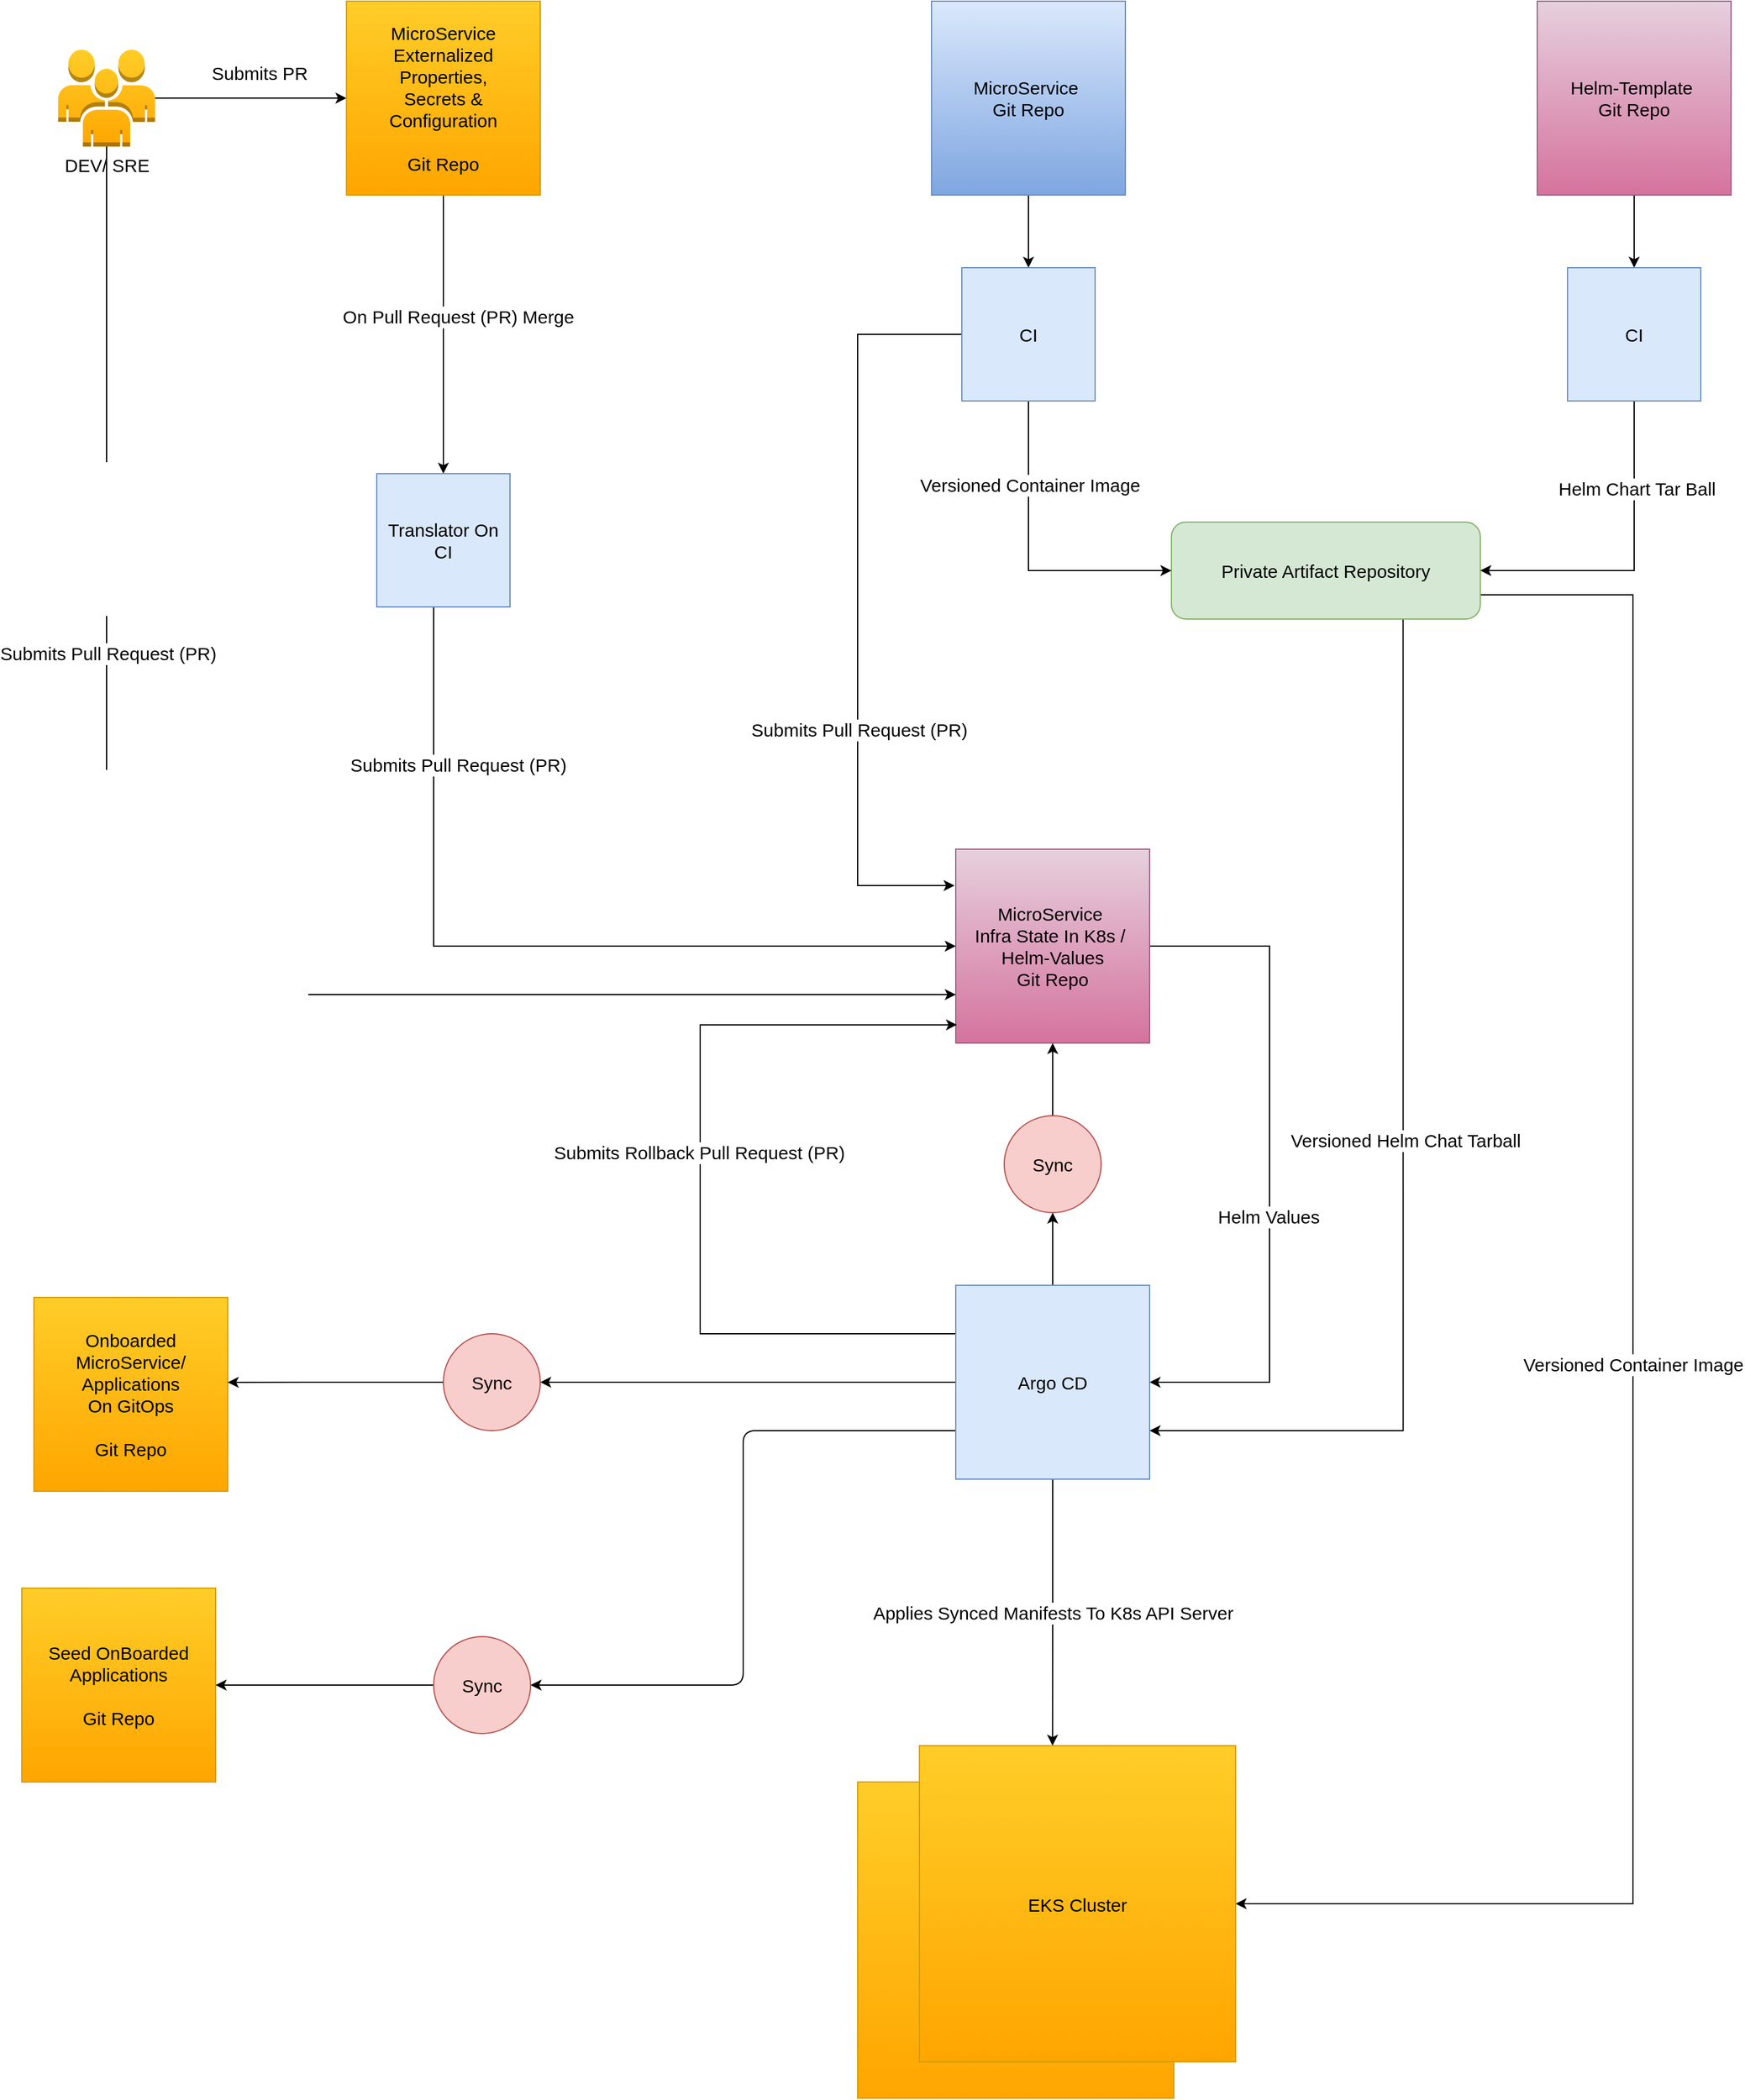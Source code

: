 <mxfile version="20.1.1" type="device"><diagram id="ZC-RyQZfIVZQ8xMExpCn" name="Page-1"><mxGraphModel dx="2148" dy="680" grid="1" gridSize="10" guides="1" tooltips="1" connect="1" arrows="1" fold="1" page="1" pageScale="1" pageWidth="850" pageHeight="1100" math="0" shadow="0"><root><mxCell id="0"/><mxCell id="1" parent="0"/><mxCell id="oPkyM3TKY4SeaqmemGLT-7" style="edgeStyle=orthogonalEdgeStyle;rounded=0;orthogonalLoop=1;jettySize=auto;html=1;entryX=0.5;entryY=0;entryDx=0;entryDy=0;" parent="1" source="yRCx3mAWIssD0zyJIAbO-1" target="oPkyM3TKY4SeaqmemGLT-4" edge="1"><mxGeometry relative="1" as="geometry"/></mxCell><mxCell id="oPkyM3TKY4SeaqmemGLT-17" style="edgeStyle=orthogonalEdgeStyle;rounded=0;orthogonalLoop=1;jettySize=auto;html=1;fontSize=15;exitX=0;exitY=0.5;exitDx=0;exitDy=0;" parent="1" edge="1" source="oPkyM3TKY4SeaqmemGLT-4"><mxGeometry relative="1" as="geometry"><mxPoint x="-20" y="200" as="sourcePoint"/><mxPoint x="30" y="850" as="targetPoint"/><Array as="points"><mxPoint x="-50" y="395"/><mxPoint x="-50" y="850"/></Array></mxGeometry></mxCell><mxCell id="oPkyM3TKY4SeaqmemGLT-18" value="Submits Pull Request (PR)" style="edgeLabel;html=1;align=center;verticalAlign=middle;resizable=0;points=[];fontSize=15;" parent="oPkyM3TKY4SeaqmemGLT-17" vertex="1" connectable="0"><mxGeometry x="0.326" y="1" relative="1" as="geometry"><mxPoint as="offset"/></mxGeometry></mxCell><mxCell id="yRCx3mAWIssD0zyJIAbO-1" value="&lt;font style=&quot;font-size: 15px;&quot;&gt;MicroService&amp;nbsp;&lt;br&gt;Git Repo&lt;/font&gt;" style="whiteSpace=wrap;html=1;aspect=fixed;fillColor=#dae8fc;strokeColor=#6c8ebf;gradientColor=#7ea6e0;" parent="1" vertex="1"><mxGeometry x="11" y="120" width="160" height="160" as="geometry"/></mxCell><mxCell id="oPkyM3TKY4SeaqmemGLT-9" style="edgeStyle=orthogonalEdgeStyle;rounded=0;orthogonalLoop=1;jettySize=auto;html=1;entryX=0.5;entryY=0;entryDx=0;entryDy=0;" parent="1" source="oPkyM3TKY4SeaqmemGLT-2" edge="1"><mxGeometry relative="1" as="geometry"><mxPoint x="591" y="340" as="targetPoint"/></mxGeometry></mxCell><mxCell id="oPkyM3TKY4SeaqmemGLT-2" value="&lt;font style=&quot;font-size: 15px;&quot;&gt;Helm-Template&amp;nbsp;&lt;br&gt;Git Repo&lt;/font&gt;" style="whiteSpace=wrap;html=1;aspect=fixed;fillColor=#e6d0de;strokeColor=#996185;gradientColor=#d5739d;" parent="1" vertex="1"><mxGeometry x="511" y="120" width="160" height="160" as="geometry"/></mxCell><mxCell id="oPkyM3TKY4SeaqmemGLT-45" style="edgeStyle=orthogonalEdgeStyle;rounded=0;orthogonalLoop=1;jettySize=auto;html=1;exitX=0.75;exitY=1;exitDx=0;exitDy=0;entryX=1;entryY=0.75;entryDx=0;entryDy=0;fontSize=15;" parent="1" source="oPkyM3TKY4SeaqmemGLT-3" target="oPkyM3TKY4SeaqmemGLT-25" edge="1"><mxGeometry relative="1" as="geometry"/></mxCell><mxCell id="oPkyM3TKY4SeaqmemGLT-48" value="Versioned Helm Chat Tarball" style="edgeLabel;html=1;align=center;verticalAlign=middle;resizable=0;points=[];fontSize=15;" parent="oPkyM3TKY4SeaqmemGLT-45" vertex="1" connectable="0"><mxGeometry x="0.119" y="1" relative="1" as="geometry"><mxPoint y="-62" as="offset"/></mxGeometry></mxCell><mxCell id="oPkyM3TKY4SeaqmemGLT-49" style="edgeStyle=orthogonalEdgeStyle;rounded=0;orthogonalLoop=1;jettySize=auto;html=1;exitX=1;exitY=0.75;exitDx=0;exitDy=0;entryX=1;entryY=0.5;entryDx=0;entryDy=0;fontSize=15;" parent="1" source="oPkyM3TKY4SeaqmemGLT-3" target="oPkyM3TKY4SeaqmemGLT-42" edge="1"><mxGeometry relative="1" as="geometry"><Array as="points"><mxPoint x="590" y="610"/><mxPoint x="590" y="1691"/></Array></mxGeometry></mxCell><mxCell id="oPkyM3TKY4SeaqmemGLT-50" value="Versioned Container Image" style="edgeLabel;html=1;align=center;verticalAlign=middle;resizable=0;points=[];fontSize=15;" parent="oPkyM3TKY4SeaqmemGLT-49" vertex="1" connectable="0"><mxGeometry x="-0.009" relative="1" as="geometry"><mxPoint as="offset"/></mxGeometry></mxCell><mxCell id="oPkyM3TKY4SeaqmemGLT-3" value="&lt;font style=&quot;font-size: 15px;&quot;&gt;Private Artifact Repository&lt;/font&gt;" style="rounded=1;whiteSpace=wrap;html=1;fillColor=#d5e8d4;strokeColor=#82b366;" parent="1" vertex="1"><mxGeometry x="209" y="550" width="255" height="80" as="geometry"/></mxCell><mxCell id="oPkyM3TKY4SeaqmemGLT-10" style="edgeStyle=orthogonalEdgeStyle;rounded=0;orthogonalLoop=1;jettySize=auto;html=1;exitX=0.5;exitY=1;exitDx=0;exitDy=0;entryX=0;entryY=0.5;entryDx=0;entryDy=0;" parent="1" source="oPkyM3TKY4SeaqmemGLT-4" target="oPkyM3TKY4SeaqmemGLT-3" edge="1"><mxGeometry relative="1" as="geometry"/></mxCell><mxCell id="oPkyM3TKY4SeaqmemGLT-14" value="&lt;font style=&quot;font-size: 15px;&quot;&gt;Versioned Container Image&lt;/font&gt;" style="edgeLabel;html=1;align=center;verticalAlign=middle;resizable=0;points=[];" parent="oPkyM3TKY4SeaqmemGLT-10" vertex="1" connectable="0"><mxGeometry x="-0.465" y="1" relative="1" as="geometry"><mxPoint as="offset"/></mxGeometry></mxCell><mxCell id="oPkyM3TKY4SeaqmemGLT-4" value="&lt;font style=&quot;font-size: 15px;&quot;&gt;CI&lt;/font&gt;" style="whiteSpace=wrap;html=1;aspect=fixed;fillColor=#dae8fc;strokeColor=#6c8ebf;" parent="1" vertex="1"><mxGeometry x="36" y="340" width="110" height="110" as="geometry"/></mxCell><mxCell id="oPkyM3TKY4SeaqmemGLT-11" style="edgeStyle=orthogonalEdgeStyle;rounded=0;orthogonalLoop=1;jettySize=auto;html=1;entryX=1;entryY=0.5;entryDx=0;entryDy=0;exitX=0.5;exitY=1;exitDx=0;exitDy=0;" parent="1" source="oPkyM3TKY4SeaqmemGLT-13" target="oPkyM3TKY4SeaqmemGLT-3" edge="1"><mxGeometry relative="1" as="geometry"><mxPoint x="591" y="450" as="sourcePoint"/></mxGeometry></mxCell><mxCell id="oPkyM3TKY4SeaqmemGLT-15" value="&lt;font style=&quot;font-size: 15px;&quot;&gt;Helm Chart Tar Ball&lt;/font&gt;" style="edgeLabel;html=1;align=center;verticalAlign=middle;resizable=0;points=[];" parent="oPkyM3TKY4SeaqmemGLT-11" vertex="1" connectable="0"><mxGeometry x="-0.461" y="2" relative="1" as="geometry"><mxPoint as="offset"/></mxGeometry></mxCell><mxCell id="oPkyM3TKY4SeaqmemGLT-13" value="&lt;font style=&quot;font-size: 15px;&quot;&gt;CI&lt;/font&gt;" style="whiteSpace=wrap;html=1;aspect=fixed;fillColor=#dae8fc;strokeColor=#6c8ebf;" parent="1" vertex="1"><mxGeometry x="536" y="340" width="110" height="110" as="geometry"/></mxCell><mxCell id="oPkyM3TKY4SeaqmemGLT-44" style="edgeStyle=orthogonalEdgeStyle;rounded=0;orthogonalLoop=1;jettySize=auto;html=1;fontSize=15;entryX=1;entryY=0.5;entryDx=0;entryDy=0;" parent="1" source="oPkyM3TKY4SeaqmemGLT-16" target="oPkyM3TKY4SeaqmemGLT-25" edge="1"><mxGeometry relative="1" as="geometry"><mxPoint x="210" y="1230" as="targetPoint"/><Array as="points"><mxPoint x="290" y="900"/><mxPoint x="290" y="1260"/></Array></mxGeometry></mxCell><mxCell id="oPkyM3TKY4SeaqmemGLT-46" value="Helm Values" style="edgeLabel;html=1;align=center;verticalAlign=middle;resizable=0;points=[];fontSize=15;" parent="oPkyM3TKY4SeaqmemGLT-44" vertex="1" connectable="0"><mxGeometry x="0.154" y="-1" relative="1" as="geometry"><mxPoint as="offset"/></mxGeometry></mxCell><mxCell id="oPkyM3TKY4SeaqmemGLT-16" value="&lt;font style=&quot;font-size: 15px;&quot;&gt;MicroService&amp;nbsp;&lt;br&gt;Infra State In K8s /&amp;nbsp;&lt;br&gt;Helm-Values&lt;br&gt;Git Repo&lt;br&gt;&lt;/font&gt;" style="whiteSpace=wrap;html=1;aspect=fixed;fillColor=#e6d0de;strokeColor=#996185;gradientColor=#d5739d;" parent="1" vertex="1"><mxGeometry x="31" y="820" width="160" height="160" as="geometry"/></mxCell><mxCell id="oPkyM3TKY4SeaqmemGLT-27" style="edgeStyle=orthogonalEdgeStyle;rounded=0;orthogonalLoop=1;jettySize=auto;html=1;exitX=0.5;exitY=0;exitDx=0;exitDy=0;entryX=0.5;entryY=1;entryDx=0;entryDy=0;fontSize=15;" parent="1" source="oPkyM3TKY4SeaqmemGLT-25" target="oPkyM3TKY4SeaqmemGLT-26" edge="1"><mxGeometry relative="1" as="geometry"/></mxCell><mxCell id="oPkyM3TKY4SeaqmemGLT-43" value="Applies Synced Manifests To K8s API Server" style="edgeStyle=orthogonalEdgeStyle;rounded=0;orthogonalLoop=1;jettySize=auto;html=1;exitX=0.5;exitY=1;exitDx=0;exitDy=0;entryX=0.421;entryY=0;entryDx=0;entryDy=0;entryPerimeter=0;fontSize=15;" parent="1" source="oPkyM3TKY4SeaqmemGLT-25" target="oPkyM3TKY4SeaqmemGLT-42" edge="1"><mxGeometry relative="1" as="geometry"/></mxCell><mxCell id="oPkyM3TKY4SeaqmemGLT-51" style="edgeStyle=orthogonalEdgeStyle;rounded=0;orthogonalLoop=1;jettySize=auto;html=1;exitX=0;exitY=0.25;exitDx=0;exitDy=0;fontSize=15;entryX=0.006;entryY=0.906;entryDx=0;entryDy=0;entryPerimeter=0;" parent="1" source="oPkyM3TKY4SeaqmemGLT-25" target="oPkyM3TKY4SeaqmemGLT-16" edge="1"><mxGeometry relative="1" as="geometry"><mxPoint x="-10" y="1000" as="targetPoint"/><Array as="points"><mxPoint x="-180" y="1220"/><mxPoint x="-180" y="965"/></Array></mxGeometry></mxCell><mxCell id="oPkyM3TKY4SeaqmemGLT-52" value="Submits Rollback Pull Request (PR)&amp;nbsp;" style="edgeLabel;html=1;align=center;verticalAlign=middle;resizable=0;points=[];fontSize=15;" parent="oPkyM3TKY4SeaqmemGLT-51" vertex="1" connectable="0"><mxGeometry x="0.067" y="-1" relative="1" as="geometry"><mxPoint as="offset"/></mxGeometry></mxCell><mxCell id="oPkyM3TKY4SeaqmemGLT-56" style="edgeStyle=orthogonalEdgeStyle;rounded=1;orthogonalLoop=1;jettySize=auto;html=1;exitX=0;exitY=0.5;exitDx=0;exitDy=0;entryX=1;entryY=0.5;entryDx=0;entryDy=0;fontSize=15;fontColor=#FF9933;" parent="1" source="oPkyM3TKY4SeaqmemGLT-25" target="oPkyM3TKY4SeaqmemGLT-55" edge="1"><mxGeometry relative="1" as="geometry"/></mxCell><mxCell id="oPkyM3TKY4SeaqmemGLT-59" style="edgeStyle=orthogonalEdgeStyle;rounded=1;orthogonalLoop=1;jettySize=auto;html=1;exitX=0;exitY=0.75;exitDx=0;exitDy=0;entryX=1;entryY=0.5;entryDx=0;entryDy=0;fontSize=15;fontColor=#FF9933;" parent="1" source="oPkyM3TKY4SeaqmemGLT-25" target="oPkyM3TKY4SeaqmemGLT-58" edge="1"><mxGeometry relative="1" as="geometry"/></mxCell><mxCell id="oPkyM3TKY4SeaqmemGLT-25" value="&lt;font style=&quot;font-size: 15px;&quot;&gt;Argo CD&lt;br&gt;&lt;/font&gt;" style="whiteSpace=wrap;html=1;aspect=fixed;fillColor=#dae8fc;strokeColor=#6c8ebf;" parent="1" vertex="1"><mxGeometry x="31" y="1180" width="160" height="160" as="geometry"/></mxCell><mxCell id="oPkyM3TKY4SeaqmemGLT-29" style="edgeStyle=orthogonalEdgeStyle;rounded=0;orthogonalLoop=1;jettySize=auto;html=1;entryX=0.5;entryY=1;entryDx=0;entryDy=0;fontSize=15;" parent="1" source="oPkyM3TKY4SeaqmemGLT-26" target="oPkyM3TKY4SeaqmemGLT-16" edge="1"><mxGeometry relative="1" as="geometry"/></mxCell><mxCell id="oPkyM3TKY4SeaqmemGLT-26" value="Sync" style="ellipse;whiteSpace=wrap;html=1;aspect=fixed;fontSize=15;fillColor=#f8cecc;strokeColor=#b85450;" parent="1" vertex="1"><mxGeometry x="71" y="1040" width="80" height="80" as="geometry"/></mxCell><mxCell id="oPkyM3TKY4SeaqmemGLT-39" style="edgeStyle=orthogonalEdgeStyle;rounded=0;orthogonalLoop=1;jettySize=auto;html=1;fontSize=15;entryX=0;entryY=0.75;entryDx=0;entryDy=0;" parent="1" source="oPkyM3TKY4SeaqmemGLT-33" target="oPkyM3TKY4SeaqmemGLT-16" edge="1"><mxGeometry relative="1" as="geometry"><mxPoint x="-40" y="964" as="targetPoint"/><Array as="points"><mxPoint x="-670" y="940"/></Array></mxGeometry></mxCell><mxCell id="oPkyM3TKY4SeaqmemGLT-40" value="Submits Pull Request (PR)" style="edgeLabel;html=1;align=center;verticalAlign=middle;resizable=0;points=[];fontSize=15;" parent="oPkyM3TKY4SeaqmemGLT-39" vertex="1" connectable="0"><mxGeometry x="-0.404" y="1" relative="1" as="geometry"><mxPoint as="offset"/></mxGeometry></mxCell><mxCell id="qs6j4Zq7VcqcwvuDKoyh-7" style="edgeStyle=orthogonalEdgeStyle;rounded=0;orthogonalLoop=1;jettySize=auto;html=1;entryX=0;entryY=0.5;entryDx=0;entryDy=0;" edge="1" parent="1" source="oPkyM3TKY4SeaqmemGLT-33" target="oPkyM3TKY4SeaqmemGLT-35"><mxGeometry relative="1" as="geometry"/></mxCell><mxCell id="oPkyM3TKY4SeaqmemGLT-33" value="DEV/ SRE" style="outlineConnect=0;dashed=0;verticalLabelPosition=bottom;verticalAlign=top;align=center;html=1;shape=mxgraph.aws3.users;fillColor=#ffcd28;fontSize=15;strokeColor=#d79b00;gradientColor=#ffa500;" parent="1" vertex="1"><mxGeometry x="-710" y="160" width="80" height="80" as="geometry"/></mxCell><mxCell id="qs6j4Zq7VcqcwvuDKoyh-5" style="edgeStyle=orthogonalEdgeStyle;rounded=0;orthogonalLoop=1;jettySize=auto;html=1;entryX=0.5;entryY=0;entryDx=0;entryDy=0;" edge="1" parent="1" source="oPkyM3TKY4SeaqmemGLT-35" target="qs6j4Zq7VcqcwvuDKoyh-1"><mxGeometry relative="1" as="geometry"/></mxCell><mxCell id="oPkyM3TKY4SeaqmemGLT-35" value="&lt;div&gt;&lt;span style=&quot;font-size: 15px;&quot;&gt;MicroService Externalized Properties,&lt;/span&gt;&lt;/div&gt;&lt;div&gt;&lt;span style=&quot;font-size: 15px;&quot;&gt;Secrets &amp;amp;&lt;/span&gt;&lt;/div&gt;&lt;div&gt;&lt;span style=&quot;font-size: 15px;&quot;&gt;Configuration&lt;/span&gt;&lt;/div&gt;&lt;div&gt;&lt;span style=&quot;font-size: 15px;&quot;&gt;&lt;br&gt;&lt;/span&gt;&lt;/div&gt;&lt;div&gt;&lt;span style=&quot;font-size: 15px;&quot;&gt;Git Repo&lt;/span&gt;&lt;/div&gt;" style="whiteSpace=wrap;html=1;aspect=fixed;fillColor=#ffcd28;strokeColor=#d79b00;gradientColor=#ffa500;" parent="1" vertex="1"><mxGeometry x="-472" y="120" width="160" height="160" as="geometry"/></mxCell><mxCell id="oPkyM3TKY4SeaqmemGLT-36" style="edgeStyle=orthogonalEdgeStyle;rounded=0;orthogonalLoop=1;jettySize=auto;html=1;fontSize=15;entryX=0;entryY=0.5;entryDx=0;entryDy=0;" parent="1" target="oPkyM3TKY4SeaqmemGLT-16" edge="1"><mxGeometry relative="1" as="geometry"><mxPoint x="-400" y="520" as="sourcePoint"/><mxPoint x="20" y="900" as="targetPoint"/><Array as="points"><mxPoint x="-400" y="900"/></Array></mxGeometry></mxCell><mxCell id="oPkyM3TKY4SeaqmemGLT-37" value="Submits Pull Request (PR)" style="edgeLabel;html=1;align=center;verticalAlign=middle;resizable=0;points=[];fontSize=15;" parent="oPkyM3TKY4SeaqmemGLT-36" vertex="1" connectable="0"><mxGeometry x="0.326" y="1" relative="1" as="geometry"><mxPoint x="-138" y="-149" as="offset"/></mxGeometry></mxCell><mxCell id="oPkyM3TKY4SeaqmemGLT-41" value="" style="whiteSpace=wrap;html=1;aspect=fixed;fontSize=15;fillColor=#ffcd28;strokeColor=#d79b00;gradientColor=#ffa500;" parent="1" vertex="1"><mxGeometry x="-50" y="1590" width="261" height="261" as="geometry"/></mxCell><mxCell id="oPkyM3TKY4SeaqmemGLT-42" value="EKS Cluster" style="whiteSpace=wrap;html=1;aspect=fixed;fontSize=15;fillColor=#ffcd28;strokeColor=#d79b00;gradientColor=#ffa500;" parent="1" vertex="1"><mxGeometry x="1" y="1560" width="261" height="261" as="geometry"/></mxCell><mxCell id="oPkyM3TKY4SeaqmemGLT-53" value="&lt;div&gt;&lt;span style=&quot;font-size: 15px;&quot;&gt;Onboarded&lt;/span&gt;&lt;/div&gt;&lt;div&gt;&lt;span style=&quot;font-size: 15px;&quot;&gt;MicroService/&lt;/span&gt;&lt;/div&gt;&lt;div&gt;&lt;span style=&quot;font-size: 15px;&quot;&gt;Applications&lt;/span&gt;&lt;/div&gt;&lt;div&gt;&lt;span style=&quot;font-size: 15px;&quot;&gt;On GitOps&lt;/span&gt;&lt;/div&gt;&lt;div&gt;&lt;span style=&quot;font-size: 15px;&quot;&gt;&lt;br&gt;&lt;/span&gt;&lt;/div&gt;&lt;div&gt;&lt;span style=&quot;font-size: 15px;&quot;&gt;Git Repo&lt;/span&gt;&lt;/div&gt;" style="whiteSpace=wrap;html=1;aspect=fixed;fillColor=#ffcd28;strokeColor=#d79b00;gradientColor=#ffa500;" parent="1" vertex="1"><mxGeometry x="-730" y="1190" width="160" height="160" as="geometry"/></mxCell><mxCell id="oPkyM3TKY4SeaqmemGLT-54" value="&lt;div&gt;&lt;span style=&quot;font-size: 15px;&quot;&gt;Seed OnBoarded Applications&lt;/span&gt;&lt;/div&gt;&lt;div&gt;&lt;span style=&quot;font-size: 15px;&quot;&gt;&lt;br&gt;&lt;/span&gt;&lt;/div&gt;&lt;div&gt;&lt;span style=&quot;font-size: 15px;&quot;&gt;Git Repo&lt;/span&gt;&lt;/div&gt;" style="whiteSpace=wrap;html=1;aspect=fixed;fillColor=#ffcd28;strokeColor=#d79b00;gradientColor=#ffa500;" parent="1" vertex="1"><mxGeometry x="-740" y="1430" width="160" height="160" as="geometry"/></mxCell><mxCell id="oPkyM3TKY4SeaqmemGLT-57" style="edgeStyle=orthogonalEdgeStyle;rounded=1;orthogonalLoop=1;jettySize=auto;html=1;exitX=0;exitY=0.5;exitDx=0;exitDy=0;entryX=1;entryY=0.438;entryDx=0;entryDy=0;entryPerimeter=0;fontSize=15;fontColor=#FF9933;" parent="1" source="oPkyM3TKY4SeaqmemGLT-55" target="oPkyM3TKY4SeaqmemGLT-53" edge="1"><mxGeometry relative="1" as="geometry"/></mxCell><mxCell id="oPkyM3TKY4SeaqmemGLT-55" value="Sync" style="ellipse;whiteSpace=wrap;html=1;aspect=fixed;fontSize=15;fillColor=#f8cecc;strokeColor=#b85450;" parent="1" vertex="1"><mxGeometry x="-392" y="1220" width="80" height="80" as="geometry"/></mxCell><mxCell id="oPkyM3TKY4SeaqmemGLT-61" style="edgeStyle=orthogonalEdgeStyle;rounded=1;orthogonalLoop=1;jettySize=auto;html=1;exitX=0;exitY=0.5;exitDx=0;exitDy=0;entryX=1;entryY=0.5;entryDx=0;entryDy=0;fontSize=15;fontColor=#FF9933;" parent="1" source="oPkyM3TKY4SeaqmemGLT-58" target="oPkyM3TKY4SeaqmemGLT-54" edge="1"><mxGeometry relative="1" as="geometry"/></mxCell><mxCell id="oPkyM3TKY4SeaqmemGLT-58" value="Sync" style="ellipse;whiteSpace=wrap;html=1;aspect=fixed;fontSize=15;fillColor=#f8cecc;strokeColor=#b85450;" parent="1" vertex="1"><mxGeometry x="-400" y="1470" width="80" height="80" as="geometry"/></mxCell><mxCell id="qs6j4Zq7VcqcwvuDKoyh-1" value="&lt;font style=&quot;font-size: 15px;&quot;&gt;Translator On&lt;br&gt;CI&lt;/font&gt;" style="whiteSpace=wrap;html=1;aspect=fixed;fillColor=#dae8fc;strokeColor=#6c8ebf;" vertex="1" parent="1"><mxGeometry x="-447" y="510" width="110" height="110" as="geometry"/></mxCell><mxCell id="qs6j4Zq7VcqcwvuDKoyh-6" value="On Pull Request (PR) Merge" style="edgeLabel;html=1;align=center;verticalAlign=middle;resizable=0;points=[];fontSize=15;" vertex="1" connectable="0" parent="1"><mxGeometry x="-380" y="380" as="geometry"/></mxCell><mxCell id="qs6j4Zq7VcqcwvuDKoyh-8" value="Submits PR" style="edgeLabel;html=1;align=center;verticalAlign=middle;resizable=0;points=[];fontSize=15;" vertex="1" connectable="0" parent="1"><mxGeometry x="-530" y="310" as="geometry"><mxPoint x="-14" y="-131" as="offset"/></mxGeometry></mxCell></root></mxGraphModel></diagram></mxfile>